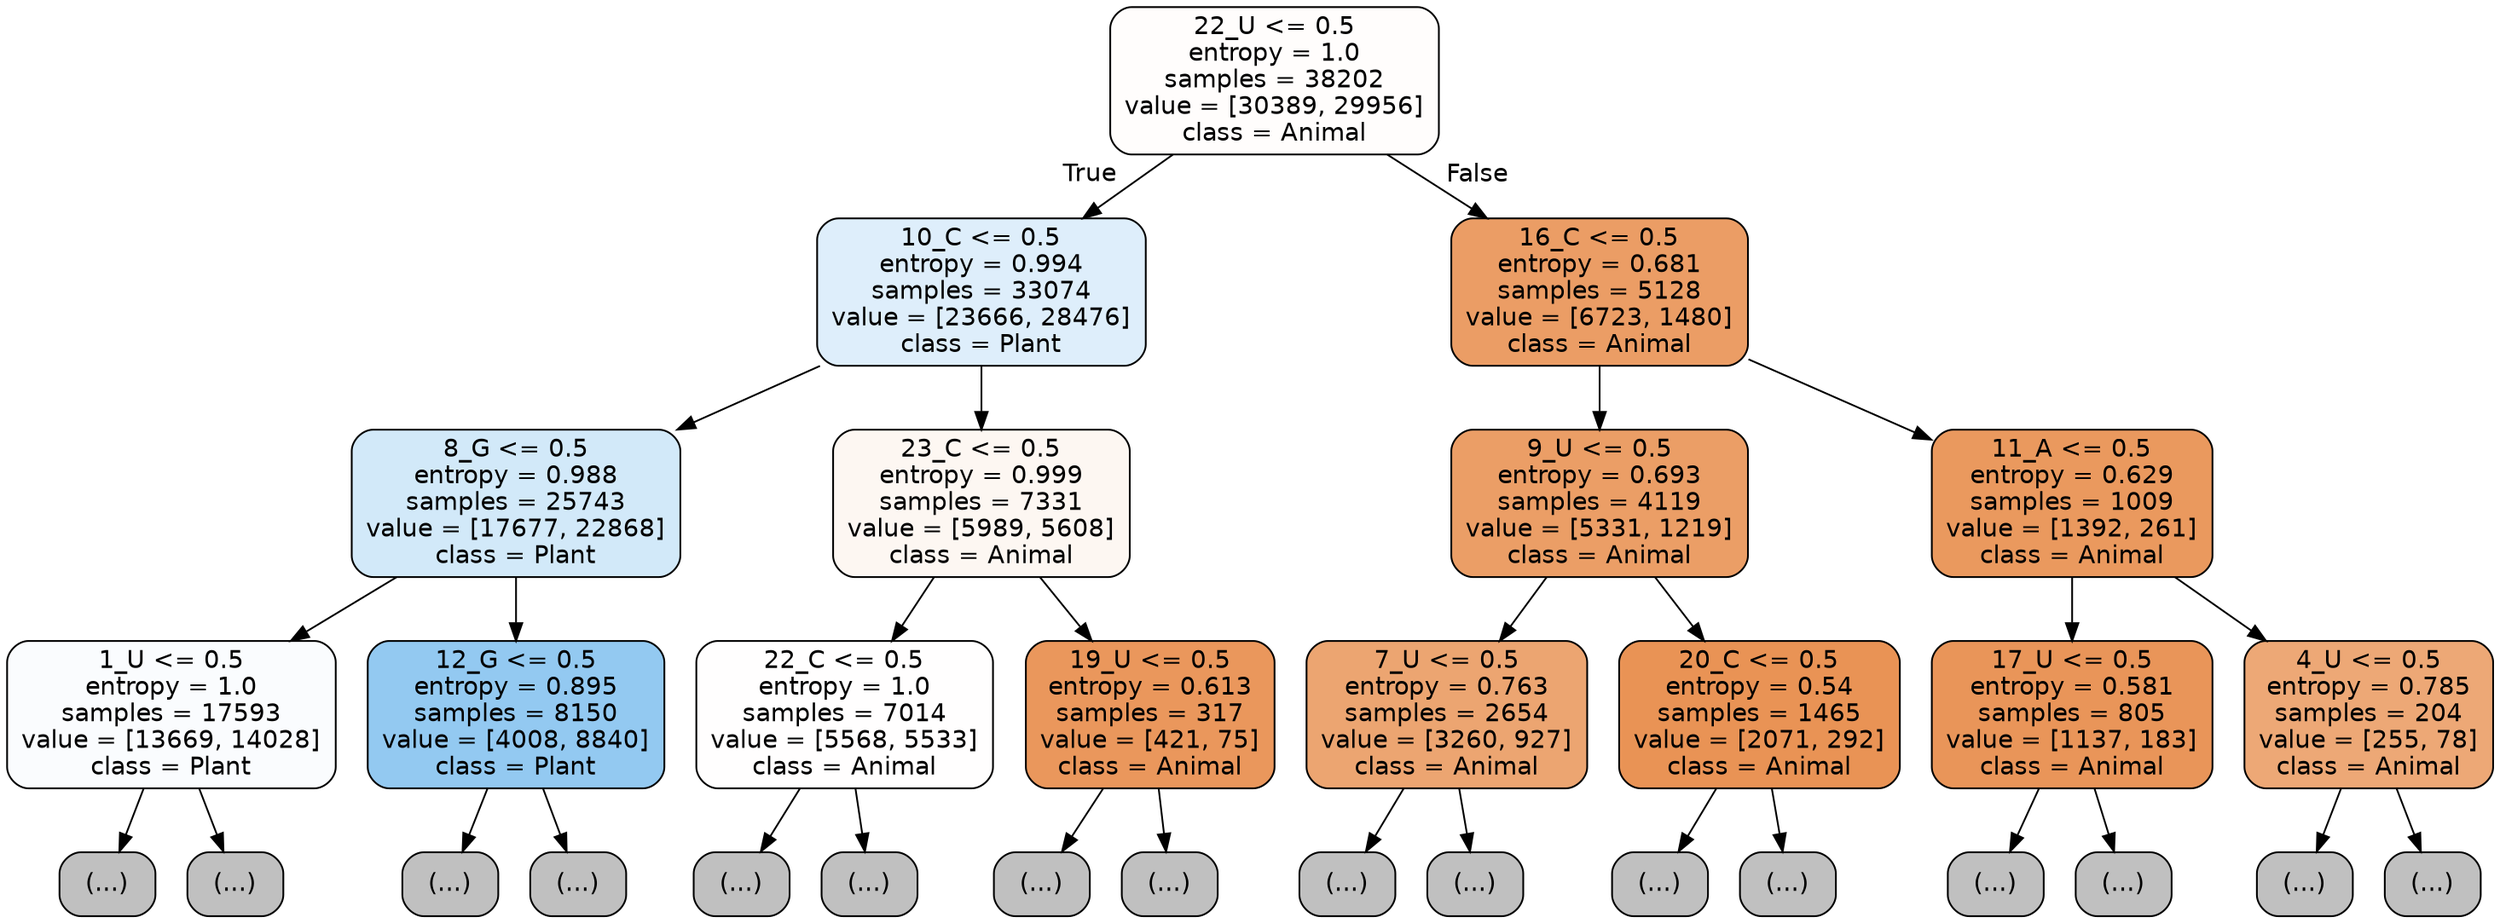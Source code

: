 digraph Tree {
node [shape=box, style="filled, rounded", color="black", fontname="helvetica"] ;
edge [fontname="helvetica"] ;
0 [label="22_U <= 0.5\nentropy = 1.0\nsamples = 38202\nvalue = [30389, 29956]\nclass = Animal", fillcolor="#fffdfc"] ;
1 [label="10_C <= 0.5\nentropy = 0.994\nsamples = 33074\nvalue = [23666, 28476]\nclass = Plant", fillcolor="#deeefb"] ;
0 -> 1 [labeldistance=2.5, labelangle=45, headlabel="True"] ;
2 [label="8_G <= 0.5\nentropy = 0.988\nsamples = 25743\nvalue = [17677, 22868]\nclass = Plant", fillcolor="#d2e9f9"] ;
1 -> 2 ;
3 [label="1_U <= 0.5\nentropy = 1.0\nsamples = 17593\nvalue = [13669, 14028]\nclass = Plant", fillcolor="#fafcfe"] ;
2 -> 3 ;
4 [label="(...)", fillcolor="#C0C0C0"] ;
3 -> 4 ;
4891 [label="(...)", fillcolor="#C0C0C0"] ;
3 -> 4891 ;
8666 [label="12_G <= 0.5\nentropy = 0.895\nsamples = 8150\nvalue = [4008, 8840]\nclass = Plant", fillcolor="#93c9f1"] ;
2 -> 8666 ;
8667 [label="(...)", fillcolor="#C0C0C0"] ;
8666 -> 8667 ;
10954 [label="(...)", fillcolor="#C0C0C0"] ;
8666 -> 10954 ;
11785 [label="23_C <= 0.5\nentropy = 0.999\nsamples = 7331\nvalue = [5989, 5608]\nclass = Animal", fillcolor="#fdf7f2"] ;
1 -> 11785 ;
11786 [label="22_C <= 0.5\nentropy = 1.0\nsamples = 7014\nvalue = [5568, 5533]\nclass = Animal", fillcolor="#fffefe"] ;
11785 -> 11786 ;
11787 [label="(...)", fillcolor="#C0C0C0"] ;
11786 -> 11787 ;
14396 [label="(...)", fillcolor="#C0C0C0"] ;
11786 -> 14396 ;
14801 [label="19_U <= 0.5\nentropy = 0.613\nsamples = 317\nvalue = [421, 75]\nclass = Animal", fillcolor="#ea975c"] ;
11785 -> 14801 ;
14802 [label="(...)", fillcolor="#C0C0C0"] ;
14801 -> 14802 ;
14905 [label="(...)", fillcolor="#C0C0C0"] ;
14801 -> 14905 ;
14930 [label="16_C <= 0.5\nentropy = 0.681\nsamples = 5128\nvalue = [6723, 1480]\nclass = Animal", fillcolor="#eb9d65"] ;
0 -> 14930 [labeldistance=2.5, labelangle=-45, headlabel="False"] ;
14931 [label="9_U <= 0.5\nentropy = 0.693\nsamples = 4119\nvalue = [5331, 1219]\nclass = Animal", fillcolor="#eb9e66"] ;
14930 -> 14931 ;
14932 [label="7_U <= 0.5\nentropy = 0.763\nsamples = 2654\nvalue = [3260, 927]\nclass = Animal", fillcolor="#eca571"] ;
14931 -> 14932 ;
14933 [label="(...)", fillcolor="#C0C0C0"] ;
14932 -> 14933 ;
15748 [label="(...)", fillcolor="#C0C0C0"] ;
14932 -> 15748 ;
15981 [label="20_C <= 0.5\nentropy = 0.54\nsamples = 1465\nvalue = [2071, 292]\nclass = Animal", fillcolor="#e99355"] ;
14931 -> 15981 ;
15982 [label="(...)", fillcolor="#C0C0C0"] ;
15981 -> 15982 ;
16285 [label="(...)", fillcolor="#C0C0C0"] ;
15981 -> 16285 ;
16410 [label="11_A <= 0.5\nentropy = 0.629\nsamples = 1009\nvalue = [1392, 261]\nclass = Animal", fillcolor="#ea995e"] ;
14930 -> 16410 ;
16411 [label="17_U <= 0.5\nentropy = 0.581\nsamples = 805\nvalue = [1137, 183]\nclass = Animal", fillcolor="#e99559"] ;
16410 -> 16411 ;
16412 [label="(...)", fillcolor="#C0C0C0"] ;
16411 -> 16412 ;
16629 [label="(...)", fillcolor="#C0C0C0"] ;
16411 -> 16629 ;
16716 [label="4_U <= 0.5\nentropy = 0.785\nsamples = 204\nvalue = [255, 78]\nclass = Animal", fillcolor="#eda876"] ;
16410 -> 16716 ;
16717 [label="(...)", fillcolor="#C0C0C0"] ;
16716 -> 16717 ;
16800 [label="(...)", fillcolor="#C0C0C0"] ;
16716 -> 16800 ;
}